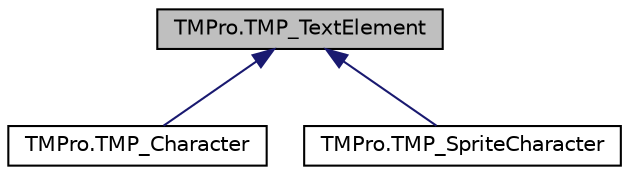 digraph "TMPro.TMP_TextElement"
{
 // LATEX_PDF_SIZE
  edge [fontname="Helvetica",fontsize="10",labelfontname="Helvetica",labelfontsize="10"];
  node [fontname="Helvetica",fontsize="10",shape=record];
  Node1 [label="TMPro.TMP_TextElement",height=0.2,width=0.4,color="black", fillcolor="grey75", style="filled", fontcolor="black",tooltip="Base class for all text elements like Character and SpriteCharacter."];
  Node1 -> Node2 [dir="back",color="midnightblue",fontsize="10",style="solid",fontname="Helvetica"];
  Node2 [label="TMPro.TMP_Character",height=0.2,width=0.4,color="black", fillcolor="white", style="filled",URL="$class_t_m_pro_1_1_t_m_p___character.html",tooltip="A basic element of text."];
  Node1 -> Node3 [dir="back",color="midnightblue",fontsize="10",style="solid",fontname="Helvetica"];
  Node3 [label="TMPro.TMP_SpriteCharacter",height=0.2,width=0.4,color="black", fillcolor="white", style="filled",URL="$class_t_m_pro_1_1_t_m_p___sprite_character.html",tooltip="A basic element of text representing a pictograph, image, sprite or emoji."];
}
